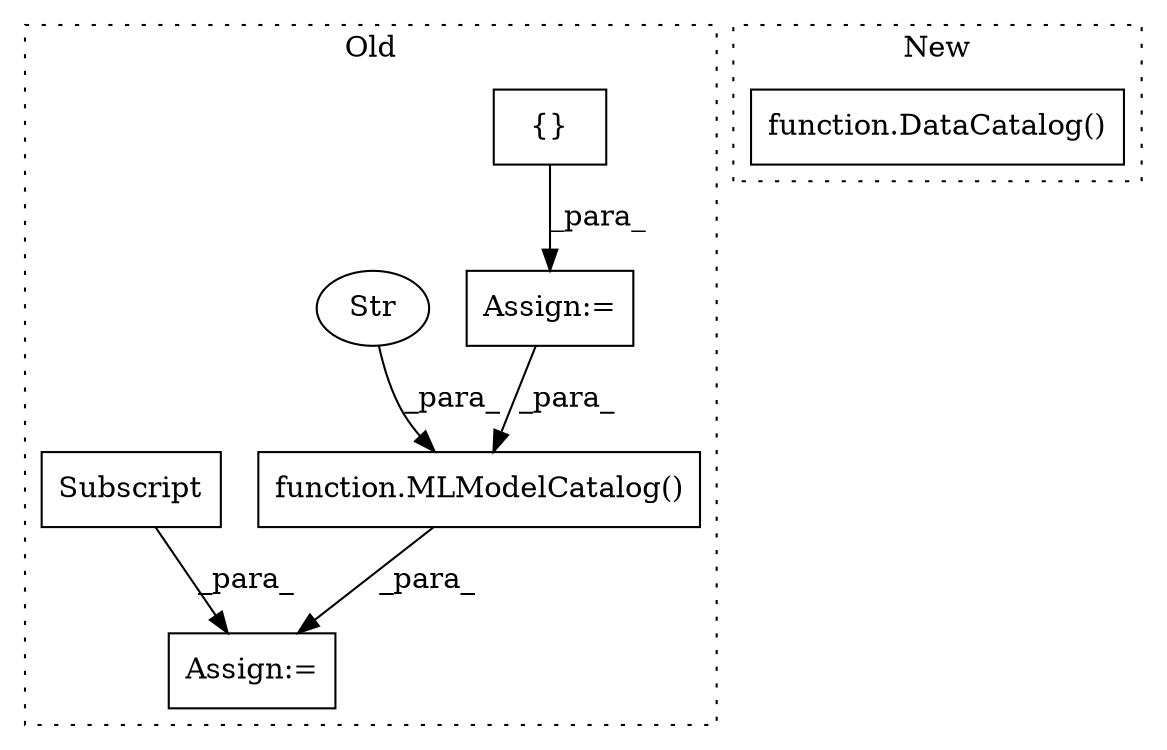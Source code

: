 digraph G {
subgraph cluster0 {
1 [label="{}" a="59" s="1510,1844" l="10,0" shape="box"];
3 [label="Assign:=" a="68" s="1987" l="3" shape="box"];
4 [label="function.MLModelCatalog()" a="75" s="1867,1914" l="15,1" shape="box"];
5 [label="Str" a="66" s="1888" l="5" shape="ellipse"];
6 [label="Assign:=" a="68" s="1507" l="3" shape="box"];
7 [label="Subscript" a="63" s="1990,0" l="24,0" shape="box"];
label = "Old";
style="dotted";
}
subgraph cluster1 {
2 [label="function.DataCatalog()" a="75" s="908,929" l="12,1" shape="box"];
label = "New";
style="dotted";
}
1 -> 6 [label="_para_"];
4 -> 3 [label="_para_"];
5 -> 4 [label="_para_"];
6 -> 4 [label="_para_"];
7 -> 3 [label="_para_"];
}
